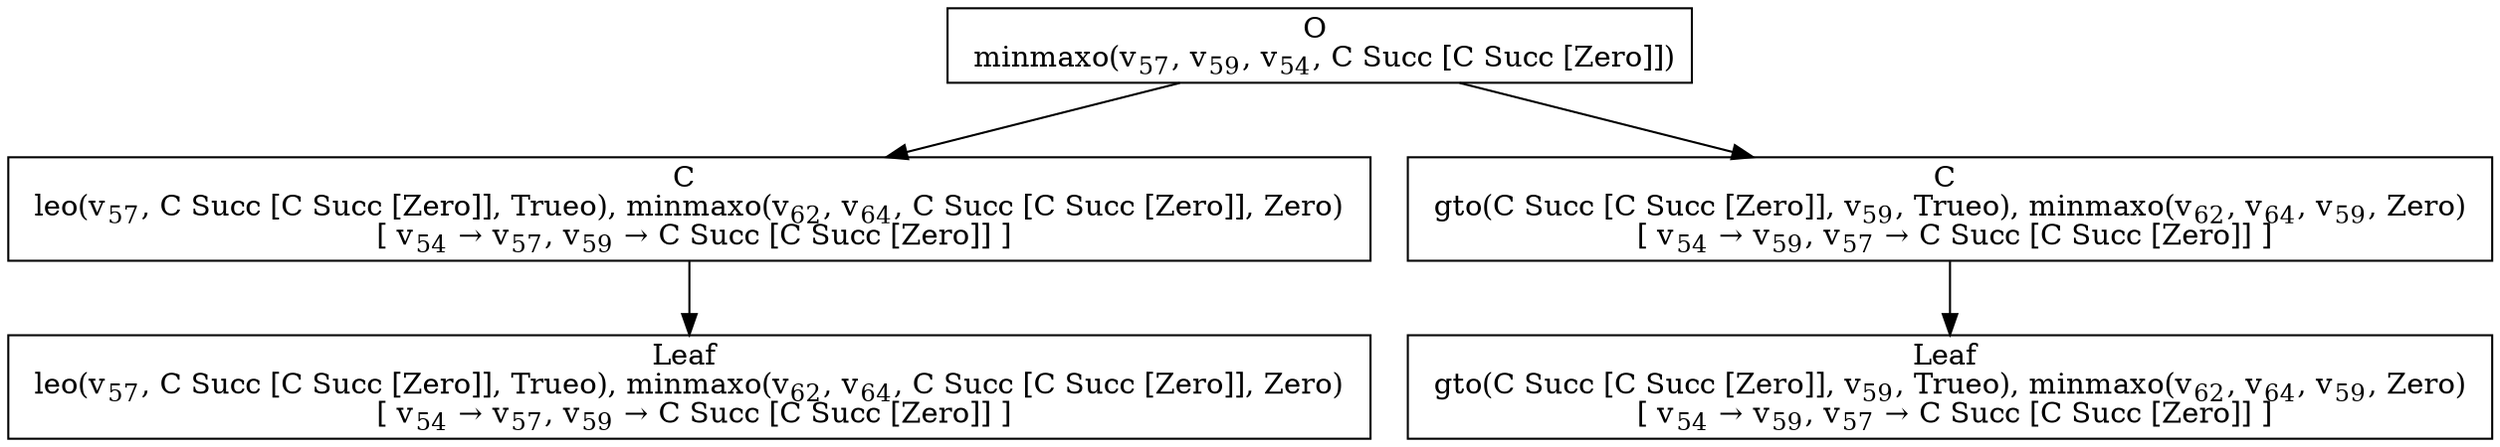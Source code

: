 digraph {
    graph [rankdir=TB
          ,bgcolor=transparent];
    node [shape=box
         ,fillcolor=white
         ,style=filled];
    0 [label=<O <BR/> minmaxo(v<SUB>57</SUB>, v<SUB>59</SUB>, v<SUB>54</SUB>, C Succ [C Succ [Zero]])>];
    1 [label=<C <BR/> leo(v<SUB>57</SUB>, C Succ [C Succ [Zero]], Trueo), minmaxo(v<SUB>62</SUB>, v<SUB>64</SUB>, C Succ [C Succ [Zero]], Zero) <BR/>  [ v<SUB>54</SUB> &rarr; v<SUB>57</SUB>, v<SUB>59</SUB> &rarr; C Succ [C Succ [Zero]] ] >];
    2 [label=<C <BR/> gto(C Succ [C Succ [Zero]], v<SUB>59</SUB>, Trueo), minmaxo(v<SUB>62</SUB>, v<SUB>64</SUB>, v<SUB>59</SUB>, Zero) <BR/>  [ v<SUB>54</SUB> &rarr; v<SUB>59</SUB>, v<SUB>57</SUB> &rarr; C Succ [C Succ [Zero]] ] >];
    3 [label=<Leaf <BR/> leo(v<SUB>57</SUB>, C Succ [C Succ [Zero]], Trueo), minmaxo(v<SUB>62</SUB>, v<SUB>64</SUB>, C Succ [C Succ [Zero]], Zero) <BR/>  [ v<SUB>54</SUB> &rarr; v<SUB>57</SUB>, v<SUB>59</SUB> &rarr; C Succ [C Succ [Zero]] ] >];
    4 [label=<Leaf <BR/> gto(C Succ [C Succ [Zero]], v<SUB>59</SUB>, Trueo), minmaxo(v<SUB>62</SUB>, v<SUB>64</SUB>, v<SUB>59</SUB>, Zero) <BR/>  [ v<SUB>54</SUB> &rarr; v<SUB>59</SUB>, v<SUB>57</SUB> &rarr; C Succ [C Succ [Zero]] ] >];
    0 -> 1 [label=""];
    0 -> 2 [label=""];
    1 -> 3 [label=""];
    2 -> 4 [label=""];
}